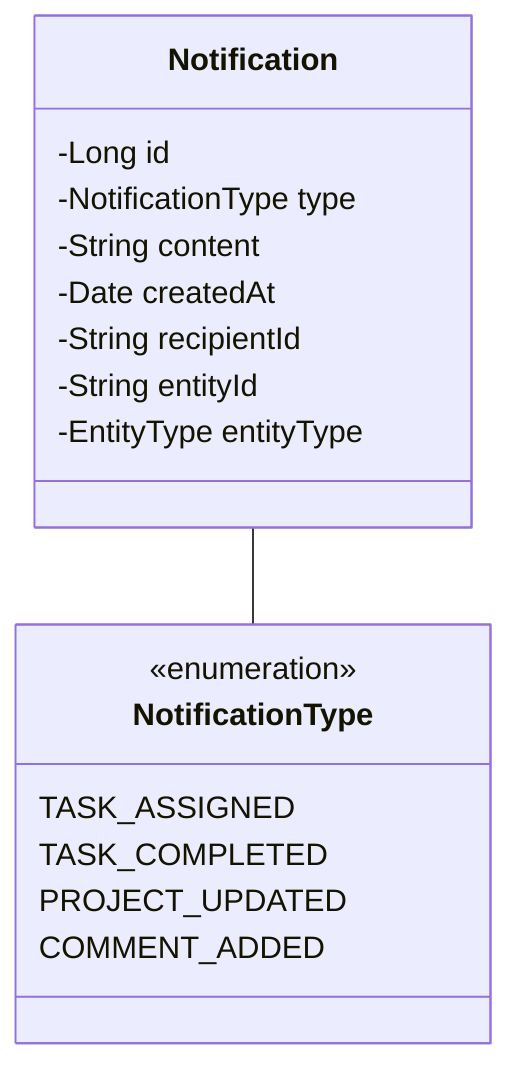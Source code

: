 classDiagram
class Notification {
-Long id
-NotificationType type
-String content
-Date createdAt
-String recipientId
-String entityId
-EntityType entityType
}

    class NotificationType {
        <<enumeration>>
        TASK_ASSIGNED
        TASK_COMPLETED
        PROJECT_UPDATED
        COMMENT_ADDED
    }

    Notification -- NotificationType